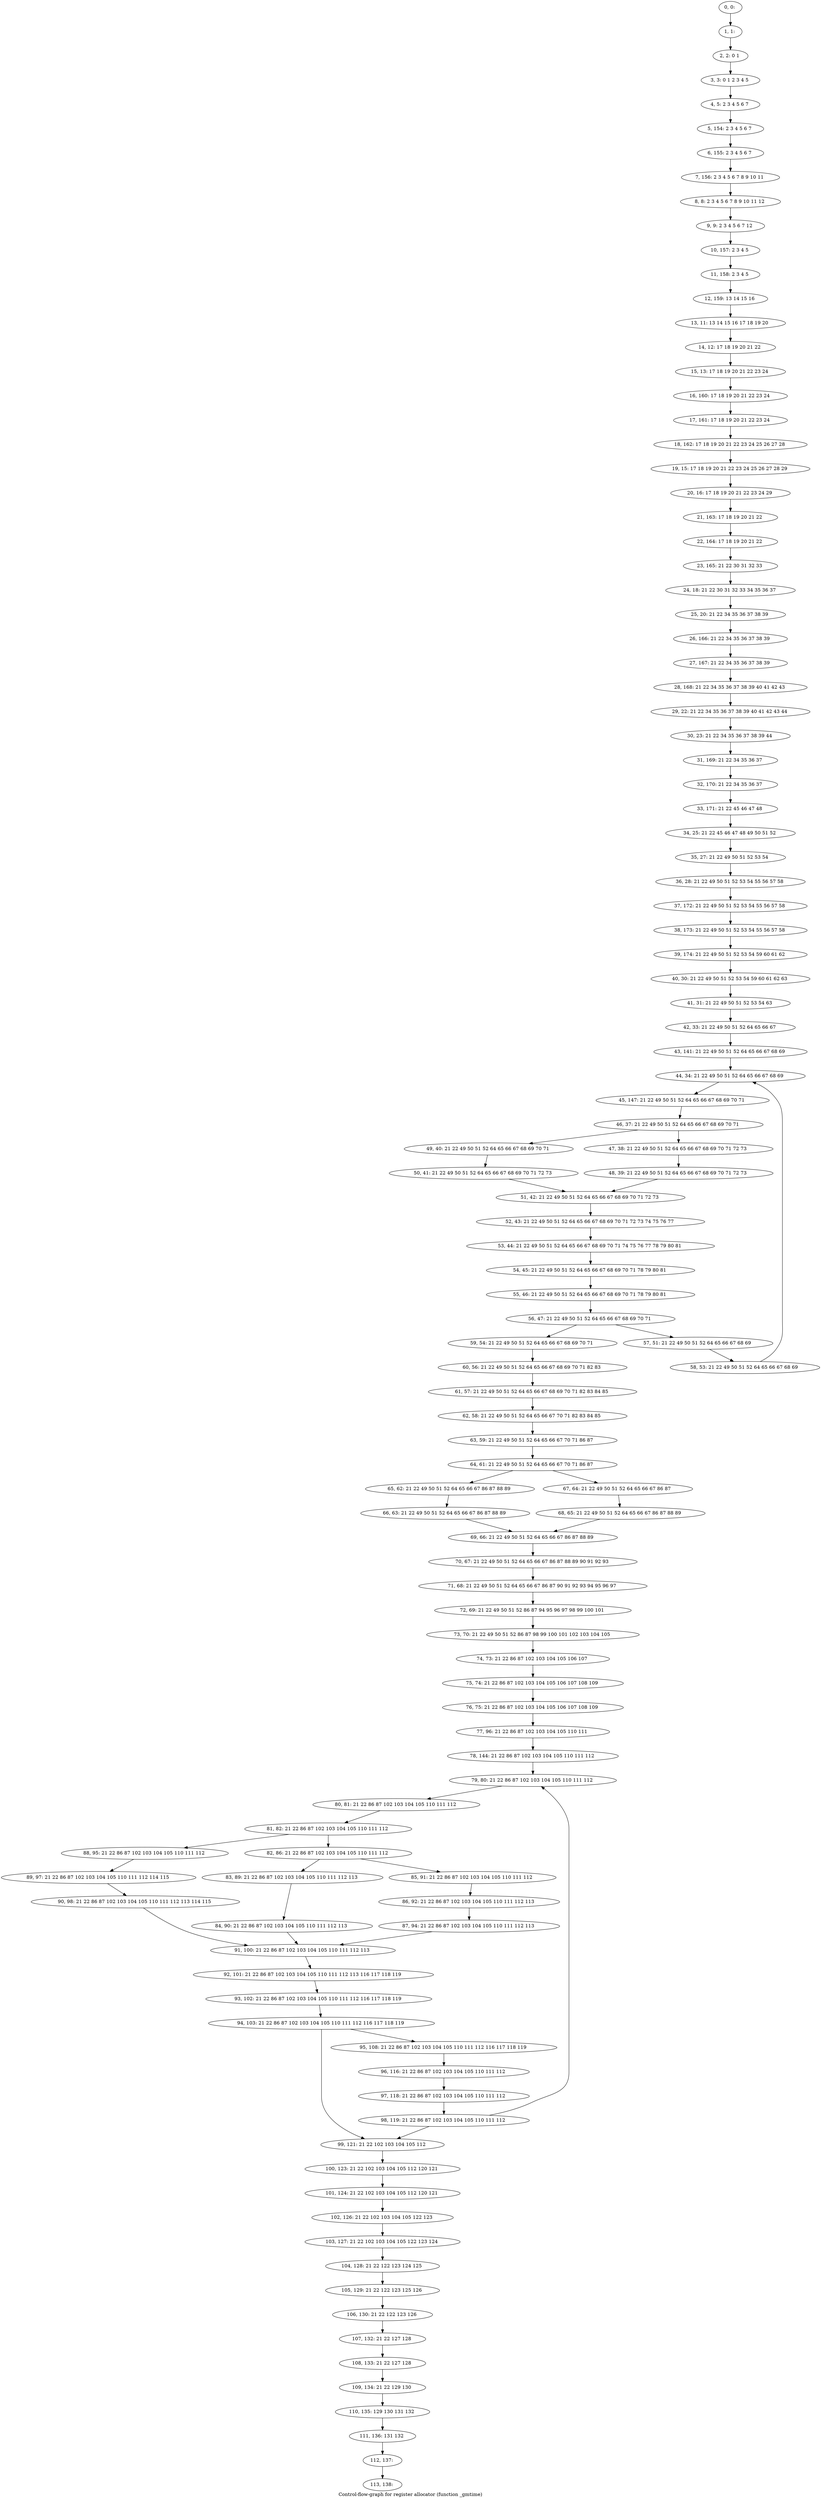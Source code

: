 digraph G {
graph [label="Control-flow-graph for register allocator (function _gmtime)"]
0[label="0, 0: "];
1[label="1, 1: "];
2[label="2, 2: 0 1 "];
3[label="3, 3: 0 1 2 3 4 5 "];
4[label="4, 5: 2 3 4 5 6 7 "];
5[label="5, 154: 2 3 4 5 6 7 "];
6[label="6, 155: 2 3 4 5 6 7 "];
7[label="7, 156: 2 3 4 5 6 7 8 9 10 11 "];
8[label="8, 8: 2 3 4 5 6 7 8 9 10 11 12 "];
9[label="9, 9: 2 3 4 5 6 7 12 "];
10[label="10, 157: 2 3 4 5 "];
11[label="11, 158: 2 3 4 5 "];
12[label="12, 159: 13 14 15 16 "];
13[label="13, 11: 13 14 15 16 17 18 19 20 "];
14[label="14, 12: 17 18 19 20 21 22 "];
15[label="15, 13: 17 18 19 20 21 22 23 24 "];
16[label="16, 160: 17 18 19 20 21 22 23 24 "];
17[label="17, 161: 17 18 19 20 21 22 23 24 "];
18[label="18, 162: 17 18 19 20 21 22 23 24 25 26 27 28 "];
19[label="19, 15: 17 18 19 20 21 22 23 24 25 26 27 28 29 "];
20[label="20, 16: 17 18 19 20 21 22 23 24 29 "];
21[label="21, 163: 17 18 19 20 21 22 "];
22[label="22, 164: 17 18 19 20 21 22 "];
23[label="23, 165: 21 22 30 31 32 33 "];
24[label="24, 18: 21 22 30 31 32 33 34 35 36 37 "];
25[label="25, 20: 21 22 34 35 36 37 38 39 "];
26[label="26, 166: 21 22 34 35 36 37 38 39 "];
27[label="27, 167: 21 22 34 35 36 37 38 39 "];
28[label="28, 168: 21 22 34 35 36 37 38 39 40 41 42 43 "];
29[label="29, 22: 21 22 34 35 36 37 38 39 40 41 42 43 44 "];
30[label="30, 23: 21 22 34 35 36 37 38 39 44 "];
31[label="31, 169: 21 22 34 35 36 37 "];
32[label="32, 170: 21 22 34 35 36 37 "];
33[label="33, 171: 21 22 45 46 47 48 "];
34[label="34, 25: 21 22 45 46 47 48 49 50 51 52 "];
35[label="35, 27: 21 22 49 50 51 52 53 54 "];
36[label="36, 28: 21 22 49 50 51 52 53 54 55 56 57 58 "];
37[label="37, 172: 21 22 49 50 51 52 53 54 55 56 57 58 "];
38[label="38, 173: 21 22 49 50 51 52 53 54 55 56 57 58 "];
39[label="39, 174: 21 22 49 50 51 52 53 54 59 60 61 62 "];
40[label="40, 30: 21 22 49 50 51 52 53 54 59 60 61 62 63 "];
41[label="41, 31: 21 22 49 50 51 52 53 54 63 "];
42[label="42, 33: 21 22 49 50 51 52 64 65 66 67 "];
43[label="43, 141: 21 22 49 50 51 52 64 65 66 67 68 69 "];
44[label="44, 34: 21 22 49 50 51 52 64 65 66 67 68 69 "];
45[label="45, 147: 21 22 49 50 51 52 64 65 66 67 68 69 70 71 "];
46[label="46, 37: 21 22 49 50 51 52 64 65 66 67 68 69 70 71 "];
47[label="47, 38: 21 22 49 50 51 52 64 65 66 67 68 69 70 71 72 73 "];
48[label="48, 39: 21 22 49 50 51 52 64 65 66 67 68 69 70 71 72 73 "];
49[label="49, 40: 21 22 49 50 51 52 64 65 66 67 68 69 70 71 "];
50[label="50, 41: 21 22 49 50 51 52 64 65 66 67 68 69 70 71 72 73 "];
51[label="51, 42: 21 22 49 50 51 52 64 65 66 67 68 69 70 71 72 73 "];
52[label="52, 43: 21 22 49 50 51 52 64 65 66 67 68 69 70 71 72 73 74 75 76 77 "];
53[label="53, 44: 21 22 49 50 51 52 64 65 66 67 68 69 70 71 74 75 76 77 78 79 80 81 "];
54[label="54, 45: 21 22 49 50 51 52 64 65 66 67 68 69 70 71 78 79 80 81 "];
55[label="55, 46: 21 22 49 50 51 52 64 65 66 67 68 69 70 71 78 79 80 81 "];
56[label="56, 47: 21 22 49 50 51 52 64 65 66 67 68 69 70 71 "];
57[label="57, 51: 21 22 49 50 51 52 64 65 66 67 68 69 "];
58[label="58, 53: 21 22 49 50 51 52 64 65 66 67 68 69 "];
59[label="59, 54: 21 22 49 50 51 52 64 65 66 67 68 69 70 71 "];
60[label="60, 56: 21 22 49 50 51 52 64 65 66 67 68 69 70 71 82 83 "];
61[label="61, 57: 21 22 49 50 51 52 64 65 66 67 68 69 70 71 82 83 84 85 "];
62[label="62, 58: 21 22 49 50 51 52 64 65 66 67 70 71 82 83 84 85 "];
63[label="63, 59: 21 22 49 50 51 52 64 65 66 67 70 71 86 87 "];
64[label="64, 61: 21 22 49 50 51 52 64 65 66 67 70 71 86 87 "];
65[label="65, 62: 21 22 49 50 51 52 64 65 66 67 86 87 88 89 "];
66[label="66, 63: 21 22 49 50 51 52 64 65 66 67 86 87 88 89 "];
67[label="67, 64: 21 22 49 50 51 52 64 65 66 67 86 87 "];
68[label="68, 65: 21 22 49 50 51 52 64 65 66 67 86 87 88 89 "];
69[label="69, 66: 21 22 49 50 51 52 64 65 66 67 86 87 88 89 "];
70[label="70, 67: 21 22 49 50 51 52 64 65 66 67 86 87 88 89 90 91 92 93 "];
71[label="71, 68: 21 22 49 50 51 52 64 65 66 67 86 87 90 91 92 93 94 95 96 97 "];
72[label="72, 69: 21 22 49 50 51 52 86 87 94 95 96 97 98 99 100 101 "];
73[label="73, 70: 21 22 49 50 51 52 86 87 98 99 100 101 102 103 104 105 "];
74[label="74, 73: 21 22 86 87 102 103 104 105 106 107 "];
75[label="75, 74: 21 22 86 87 102 103 104 105 106 107 108 109 "];
76[label="76, 75: 21 22 86 87 102 103 104 105 106 107 108 109 "];
77[label="77, 96: 21 22 86 87 102 103 104 105 110 111 "];
78[label="78, 144: 21 22 86 87 102 103 104 105 110 111 112 "];
79[label="79, 80: 21 22 86 87 102 103 104 105 110 111 112 "];
80[label="80, 81: 21 22 86 87 102 103 104 105 110 111 112 "];
81[label="81, 82: 21 22 86 87 102 103 104 105 110 111 112 "];
82[label="82, 86: 21 22 86 87 102 103 104 105 110 111 112 "];
83[label="83, 89: 21 22 86 87 102 103 104 105 110 111 112 113 "];
84[label="84, 90: 21 22 86 87 102 103 104 105 110 111 112 113 "];
85[label="85, 91: 21 22 86 87 102 103 104 105 110 111 112 "];
86[label="86, 92: 21 22 86 87 102 103 104 105 110 111 112 113 "];
87[label="87, 94: 21 22 86 87 102 103 104 105 110 111 112 113 "];
88[label="88, 95: 21 22 86 87 102 103 104 105 110 111 112 "];
89[label="89, 97: 21 22 86 87 102 103 104 105 110 111 112 114 115 "];
90[label="90, 98: 21 22 86 87 102 103 104 105 110 111 112 113 114 115 "];
91[label="91, 100: 21 22 86 87 102 103 104 105 110 111 112 113 "];
92[label="92, 101: 21 22 86 87 102 103 104 105 110 111 112 113 116 117 118 119 "];
93[label="93, 102: 21 22 86 87 102 103 104 105 110 111 112 116 117 118 119 "];
94[label="94, 103: 21 22 86 87 102 103 104 105 110 111 112 116 117 118 119 "];
95[label="95, 108: 21 22 86 87 102 103 104 105 110 111 112 116 117 118 119 "];
96[label="96, 116: 21 22 86 87 102 103 104 105 110 111 112 "];
97[label="97, 118: 21 22 86 87 102 103 104 105 110 111 112 "];
98[label="98, 119: 21 22 86 87 102 103 104 105 110 111 112 "];
99[label="99, 121: 21 22 102 103 104 105 112 "];
100[label="100, 123: 21 22 102 103 104 105 112 120 121 "];
101[label="101, 124: 21 22 102 103 104 105 112 120 121 "];
102[label="102, 126: 21 22 102 103 104 105 122 123 "];
103[label="103, 127: 21 22 102 103 104 105 122 123 124 "];
104[label="104, 128: 21 22 122 123 124 125 "];
105[label="105, 129: 21 22 122 123 125 126 "];
106[label="106, 130: 21 22 122 123 126 "];
107[label="107, 132: 21 22 127 128 "];
108[label="108, 133: 21 22 127 128 "];
109[label="109, 134: 21 22 129 130 "];
110[label="110, 135: 129 130 131 132 "];
111[label="111, 136: 131 132 "];
112[label="112, 137: "];
113[label="113, 138: "];
0->1 ;
1->2 ;
2->3 ;
3->4 ;
4->5 ;
5->6 ;
6->7 ;
7->8 ;
8->9 ;
9->10 ;
10->11 ;
11->12 ;
12->13 ;
13->14 ;
14->15 ;
15->16 ;
16->17 ;
17->18 ;
18->19 ;
19->20 ;
20->21 ;
21->22 ;
22->23 ;
23->24 ;
24->25 ;
25->26 ;
26->27 ;
27->28 ;
28->29 ;
29->30 ;
30->31 ;
31->32 ;
32->33 ;
33->34 ;
34->35 ;
35->36 ;
36->37 ;
37->38 ;
38->39 ;
39->40 ;
40->41 ;
41->42 ;
42->43 ;
43->44 ;
44->45 ;
45->46 ;
46->47 ;
46->49 ;
47->48 ;
48->51 ;
49->50 ;
50->51 ;
51->52 ;
52->53 ;
53->54 ;
54->55 ;
55->56 ;
56->57 ;
56->59 ;
57->58 ;
58->44 ;
59->60 ;
60->61 ;
61->62 ;
62->63 ;
63->64 ;
64->65 ;
64->67 ;
65->66 ;
66->69 ;
67->68 ;
68->69 ;
69->70 ;
70->71 ;
71->72 ;
72->73 ;
73->74 ;
74->75 ;
75->76 ;
76->77 ;
77->78 ;
78->79 ;
79->80 ;
80->81 ;
81->82 ;
81->88 ;
82->83 ;
82->85 ;
83->84 ;
84->91 ;
85->86 ;
86->87 ;
87->91 ;
88->89 ;
89->90 ;
90->91 ;
91->92 ;
92->93 ;
93->94 ;
94->95 ;
94->99 ;
95->96 ;
96->97 ;
97->98 ;
98->99 ;
98->79 ;
99->100 ;
100->101 ;
101->102 ;
102->103 ;
103->104 ;
104->105 ;
105->106 ;
106->107 ;
107->108 ;
108->109 ;
109->110 ;
110->111 ;
111->112 ;
112->113 ;
}
